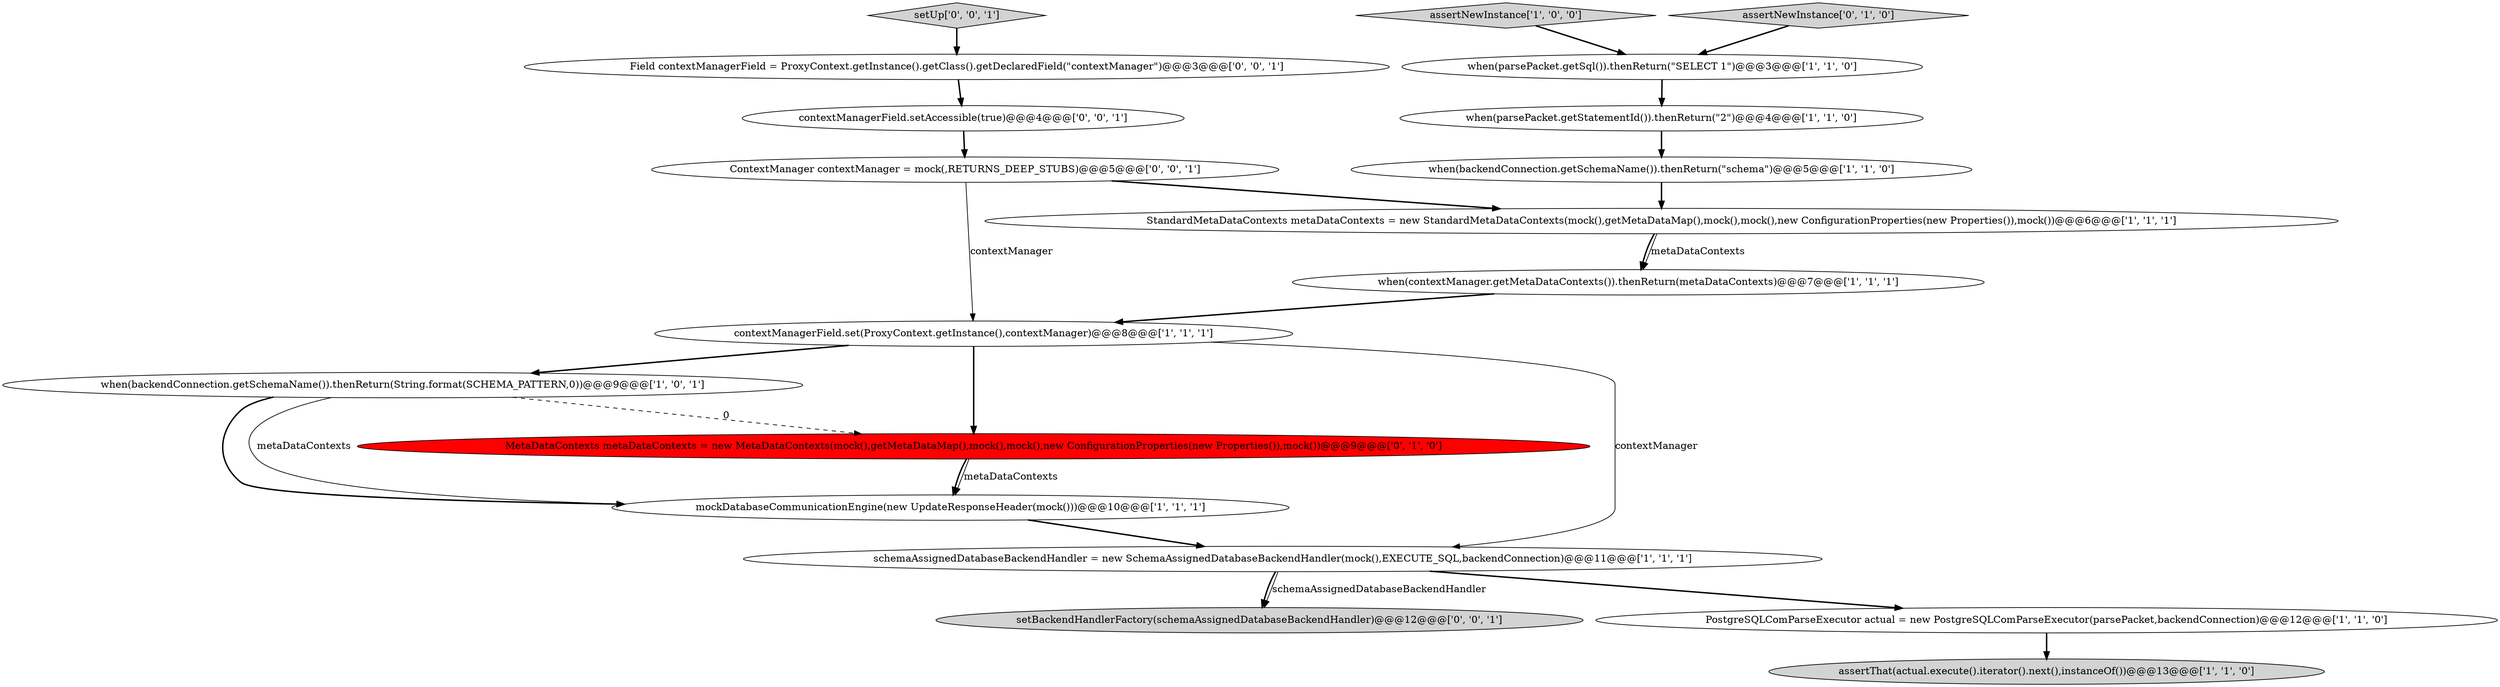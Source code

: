 digraph {
15 [style = filled, label = "ContextManager contextManager = mock(,RETURNS_DEEP_STUBS)@@@5@@@['0', '0', '1']", fillcolor = white, shape = ellipse image = "AAA0AAABBB3BBB"];
2 [style = filled, label = "when(backendConnection.getSchemaName()).thenReturn(\"schema\")@@@5@@@['1', '1', '0']", fillcolor = white, shape = ellipse image = "AAA0AAABBB1BBB"];
5 [style = filled, label = "when(parsePacket.getSql()).thenReturn(\"SELECT 1\")@@@3@@@['1', '1', '0']", fillcolor = white, shape = ellipse image = "AAA0AAABBB1BBB"];
17 [style = filled, label = "contextManagerField.setAccessible(true)@@@4@@@['0', '0', '1']", fillcolor = white, shape = ellipse image = "AAA0AAABBB3BBB"];
10 [style = filled, label = "mockDatabaseCommunicationEngine(new UpdateResponseHeader(mock()))@@@10@@@['1', '1', '1']", fillcolor = white, shape = ellipse image = "AAA0AAABBB1BBB"];
12 [style = filled, label = "MetaDataContexts metaDataContexts = new MetaDataContexts(mock(),getMetaDataMap(),mock(),mock(),new ConfigurationProperties(new Properties()),mock())@@@9@@@['0', '1', '0']", fillcolor = red, shape = ellipse image = "AAA1AAABBB2BBB"];
9 [style = filled, label = "assertNewInstance['1', '0', '0']", fillcolor = lightgray, shape = diamond image = "AAA0AAABBB1BBB"];
6 [style = filled, label = "when(contextManager.getMetaDataContexts()).thenReturn(metaDataContexts)@@@7@@@['1', '1', '1']", fillcolor = white, shape = ellipse image = "AAA0AAABBB1BBB"];
8 [style = filled, label = "StandardMetaDataContexts metaDataContexts = new StandardMetaDataContexts(mock(),getMetaDataMap(),mock(),mock(),new ConfigurationProperties(new Properties()),mock())@@@6@@@['1', '1', '1']", fillcolor = white, shape = ellipse image = "AAA0AAABBB1BBB"];
0 [style = filled, label = "when(parsePacket.getStatementId()).thenReturn(\"2\")@@@4@@@['1', '1', '0']", fillcolor = white, shape = ellipse image = "AAA0AAABBB1BBB"];
11 [style = filled, label = "schemaAssignedDatabaseBackendHandler = new SchemaAssignedDatabaseBackendHandler(mock(),EXECUTE_SQL,backendConnection)@@@11@@@['1', '1', '1']", fillcolor = white, shape = ellipse image = "AAA0AAABBB1BBB"];
16 [style = filled, label = "setBackendHandlerFactory(schemaAssignedDatabaseBackendHandler)@@@12@@@['0', '0', '1']", fillcolor = lightgray, shape = ellipse image = "AAA0AAABBB3BBB"];
3 [style = filled, label = "PostgreSQLComParseExecutor actual = new PostgreSQLComParseExecutor(parsePacket,backendConnection)@@@12@@@['1', '1', '0']", fillcolor = white, shape = ellipse image = "AAA0AAABBB1BBB"];
7 [style = filled, label = "assertThat(actual.execute().iterator().next(),instanceOf())@@@13@@@['1', '1', '0']", fillcolor = lightgray, shape = ellipse image = "AAA0AAABBB1BBB"];
18 [style = filled, label = "setUp['0', '0', '1']", fillcolor = lightgray, shape = diamond image = "AAA0AAABBB3BBB"];
1 [style = filled, label = "when(backendConnection.getSchemaName()).thenReturn(String.format(SCHEMA_PATTERN,0))@@@9@@@['1', '0', '1']", fillcolor = white, shape = ellipse image = "AAA0AAABBB1BBB"];
14 [style = filled, label = "Field contextManagerField = ProxyContext.getInstance().getClass().getDeclaredField(\"contextManager\")@@@3@@@['0', '0', '1']", fillcolor = white, shape = ellipse image = "AAA0AAABBB3BBB"];
13 [style = filled, label = "assertNewInstance['0', '1', '0']", fillcolor = lightgray, shape = diamond image = "AAA0AAABBB2BBB"];
4 [style = filled, label = "contextManagerField.set(ProxyContext.getInstance(),contextManager)@@@8@@@['1', '1', '1']", fillcolor = white, shape = ellipse image = "AAA0AAABBB1BBB"];
11->16 [style = bold, label=""];
12->10 [style = solid, label="metaDataContexts"];
4->11 [style = solid, label="contextManager"];
0->2 [style = bold, label=""];
8->6 [style = solid, label="metaDataContexts"];
14->17 [style = bold, label=""];
8->6 [style = bold, label=""];
15->4 [style = solid, label="contextManager"];
1->12 [style = dashed, label="0"];
6->4 [style = bold, label=""];
12->10 [style = bold, label=""];
11->16 [style = solid, label="schemaAssignedDatabaseBackendHandler"];
5->0 [style = bold, label=""];
3->7 [style = bold, label=""];
11->3 [style = bold, label=""];
17->15 [style = bold, label=""];
13->5 [style = bold, label=""];
9->5 [style = bold, label=""];
4->12 [style = bold, label=""];
4->1 [style = bold, label=""];
1->10 [style = bold, label=""];
1->10 [style = solid, label="metaDataContexts"];
18->14 [style = bold, label=""];
15->8 [style = bold, label=""];
2->8 [style = bold, label=""];
10->11 [style = bold, label=""];
}

